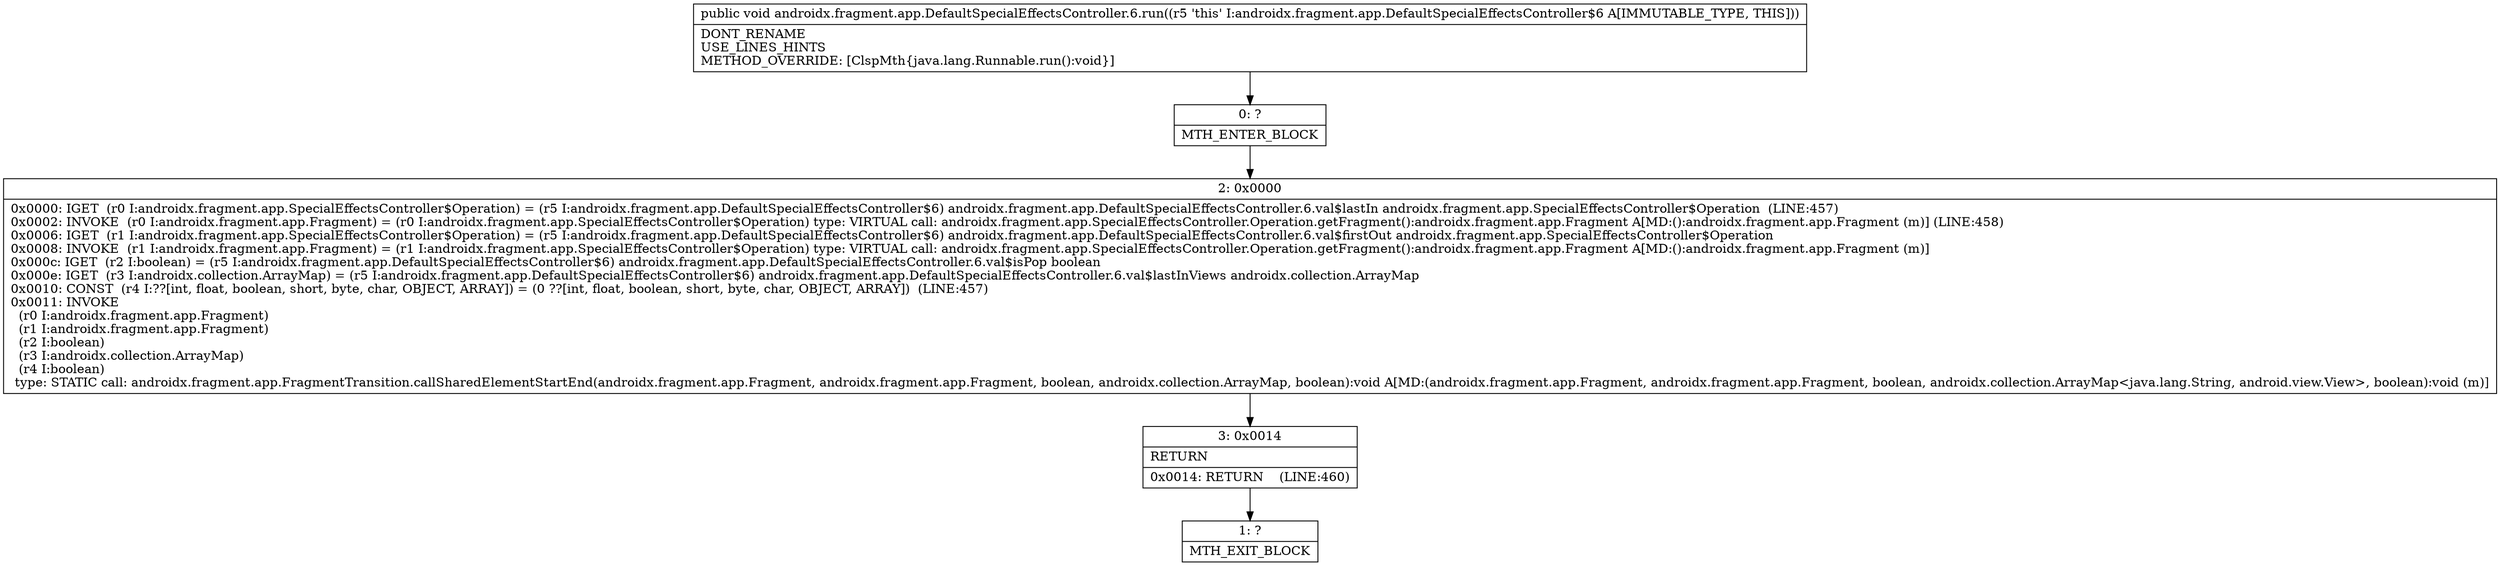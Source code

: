 digraph "CFG forandroidx.fragment.app.DefaultSpecialEffectsController.6.run()V" {
Node_0 [shape=record,label="{0\:\ ?|MTH_ENTER_BLOCK\l}"];
Node_2 [shape=record,label="{2\:\ 0x0000|0x0000: IGET  (r0 I:androidx.fragment.app.SpecialEffectsController$Operation) = (r5 I:androidx.fragment.app.DefaultSpecialEffectsController$6) androidx.fragment.app.DefaultSpecialEffectsController.6.val$lastIn androidx.fragment.app.SpecialEffectsController$Operation  (LINE:457)\l0x0002: INVOKE  (r0 I:androidx.fragment.app.Fragment) = (r0 I:androidx.fragment.app.SpecialEffectsController$Operation) type: VIRTUAL call: androidx.fragment.app.SpecialEffectsController.Operation.getFragment():androidx.fragment.app.Fragment A[MD:():androidx.fragment.app.Fragment (m)] (LINE:458)\l0x0006: IGET  (r1 I:androidx.fragment.app.SpecialEffectsController$Operation) = (r5 I:androidx.fragment.app.DefaultSpecialEffectsController$6) androidx.fragment.app.DefaultSpecialEffectsController.6.val$firstOut androidx.fragment.app.SpecialEffectsController$Operation \l0x0008: INVOKE  (r1 I:androidx.fragment.app.Fragment) = (r1 I:androidx.fragment.app.SpecialEffectsController$Operation) type: VIRTUAL call: androidx.fragment.app.SpecialEffectsController.Operation.getFragment():androidx.fragment.app.Fragment A[MD:():androidx.fragment.app.Fragment (m)]\l0x000c: IGET  (r2 I:boolean) = (r5 I:androidx.fragment.app.DefaultSpecialEffectsController$6) androidx.fragment.app.DefaultSpecialEffectsController.6.val$isPop boolean \l0x000e: IGET  (r3 I:androidx.collection.ArrayMap) = (r5 I:androidx.fragment.app.DefaultSpecialEffectsController$6) androidx.fragment.app.DefaultSpecialEffectsController.6.val$lastInViews androidx.collection.ArrayMap \l0x0010: CONST  (r4 I:??[int, float, boolean, short, byte, char, OBJECT, ARRAY]) = (0 ??[int, float, boolean, short, byte, char, OBJECT, ARRAY])  (LINE:457)\l0x0011: INVOKE  \l  (r0 I:androidx.fragment.app.Fragment)\l  (r1 I:androidx.fragment.app.Fragment)\l  (r2 I:boolean)\l  (r3 I:androidx.collection.ArrayMap)\l  (r4 I:boolean)\l type: STATIC call: androidx.fragment.app.FragmentTransition.callSharedElementStartEnd(androidx.fragment.app.Fragment, androidx.fragment.app.Fragment, boolean, androidx.collection.ArrayMap, boolean):void A[MD:(androidx.fragment.app.Fragment, androidx.fragment.app.Fragment, boolean, androidx.collection.ArrayMap\<java.lang.String, android.view.View\>, boolean):void (m)]\l}"];
Node_3 [shape=record,label="{3\:\ 0x0014|RETURN\l|0x0014: RETURN    (LINE:460)\l}"];
Node_1 [shape=record,label="{1\:\ ?|MTH_EXIT_BLOCK\l}"];
MethodNode[shape=record,label="{public void androidx.fragment.app.DefaultSpecialEffectsController.6.run((r5 'this' I:androidx.fragment.app.DefaultSpecialEffectsController$6 A[IMMUTABLE_TYPE, THIS]))  | DONT_RENAME\lUSE_LINES_HINTS\lMETHOD_OVERRIDE: [ClspMth\{java.lang.Runnable.run():void\}]\l}"];
MethodNode -> Node_0;Node_0 -> Node_2;
Node_2 -> Node_3;
Node_3 -> Node_1;
}

